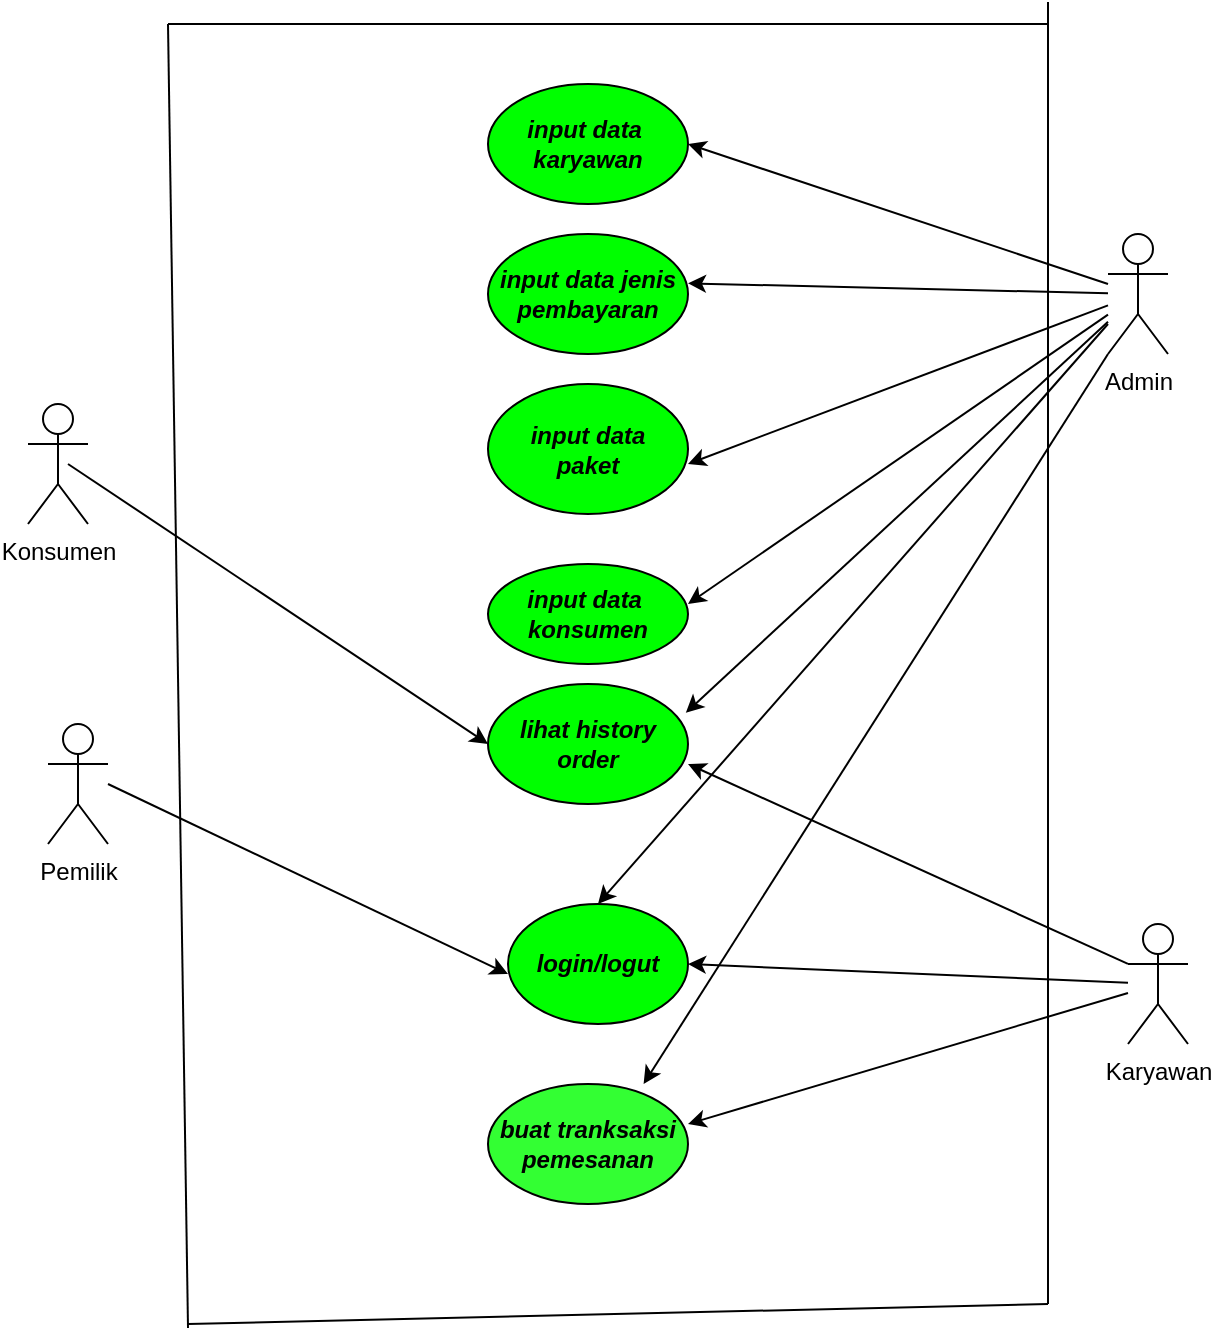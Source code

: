 <mxfile version="20.8.5" type="github"><diagram id="DCRwR5KJksWmVSqn-0ky" name="Halaman-1"><mxGraphModel dx="1114" dy="602" grid="1" gridSize="10" guides="1" tooltips="1" connect="1" arrows="1" fold="1" page="1" pageScale="1" pageWidth="827" pageHeight="1169" math="0" shadow="0"><root><mxCell id="0"/><mxCell id="1" parent="0"/><mxCell id="rZTerYdd7sgdyllRlGdh-24" value="Admin" style="shape=umlActor;verticalLabelPosition=bottom;verticalAlign=top;html=1;outlineConnect=0;" vertex="1" parent="1"><mxGeometry x="840" y="576" width="30" height="60" as="geometry"/></mxCell><mxCell id="rZTerYdd7sgdyllRlGdh-25" value="Konsumen" style="shape=umlActor;verticalLabelPosition=bottom;verticalAlign=top;html=1;outlineConnect=0;" vertex="1" parent="1"><mxGeometry x="300" y="661" width="30" height="60" as="geometry"/></mxCell><mxCell id="rZTerYdd7sgdyllRlGdh-26" value="Pemilik" style="shape=umlActor;verticalLabelPosition=bottom;verticalAlign=top;html=1;outlineConnect=0;" vertex="1" parent="1"><mxGeometry x="310" y="821" width="30" height="60" as="geometry"/></mxCell><mxCell id="rZTerYdd7sgdyllRlGdh-27" value="Karyawan" style="shape=umlActor;verticalLabelPosition=bottom;verticalAlign=top;html=1;outlineConnect=0;" vertex="1" parent="1"><mxGeometry x="850" y="921" width="30" height="60" as="geometry"/></mxCell><mxCell id="rZTerYdd7sgdyllRlGdh-28" value="&lt;b&gt;&lt;i&gt;input data&amp;nbsp;&lt;br&gt;karyawan&lt;/i&gt;&lt;/b&gt;" style="ellipse;whiteSpace=wrap;html=1;fillColor=#00FF00;" vertex="1" parent="1"><mxGeometry x="530" y="501" width="100" height="60" as="geometry"/></mxCell><mxCell id="rZTerYdd7sgdyllRlGdh-29" value="&lt;i&gt;&lt;b&gt;input data jenis&lt;br&gt;pembayaran&lt;/b&gt;&lt;/i&gt;" style="ellipse;whiteSpace=wrap;html=1;fillColor=#00FF00;" vertex="1" parent="1"><mxGeometry x="530" y="576" width="100" height="60" as="geometry"/></mxCell><mxCell id="rZTerYdd7sgdyllRlGdh-30" value="&lt;i&gt;&lt;b&gt;input data&lt;br&gt;paket&lt;/b&gt;&lt;/i&gt;" style="ellipse;whiteSpace=wrap;html=1;fillColor=#00FF00;" vertex="1" parent="1"><mxGeometry x="530" y="651" width="100" height="65" as="geometry"/></mxCell><mxCell id="rZTerYdd7sgdyllRlGdh-31" value="&lt;i&gt;&lt;b&gt;input data&amp;nbsp;&lt;br&gt;konsumen&lt;/b&gt;&lt;/i&gt;" style="ellipse;whiteSpace=wrap;html=1;fillColor=#00FF00;" vertex="1" parent="1"><mxGeometry x="530" y="741" width="100" height="50" as="geometry"/></mxCell><mxCell id="rZTerYdd7sgdyllRlGdh-32" value="&lt;i&gt;&lt;b&gt;lihat history&lt;br&gt;order&lt;/b&gt;&lt;/i&gt;" style="ellipse;whiteSpace=wrap;html=1;fillColor=#00FF00;" vertex="1" parent="1"><mxGeometry x="530" y="801" width="100" height="60" as="geometry"/></mxCell><mxCell id="rZTerYdd7sgdyllRlGdh-33" value="&lt;b&gt;&lt;i&gt;login/logut&lt;/i&gt;&lt;/b&gt;" style="ellipse;whiteSpace=wrap;html=1;fillColor=#00FF00;" vertex="1" parent="1"><mxGeometry x="540" y="911" width="90" height="60" as="geometry"/></mxCell><mxCell id="rZTerYdd7sgdyllRlGdh-34" value="&lt;i&gt;&lt;b&gt;buat tranksaksi&lt;br&gt;pemesanan&lt;/b&gt;&lt;/i&gt;" style="ellipse;whiteSpace=wrap;html=1;fillColor=#33FF33;" vertex="1" parent="1"><mxGeometry x="530" y="1001" width="100" height="60" as="geometry"/></mxCell><mxCell id="rZTerYdd7sgdyllRlGdh-35" value="" style="endArrow=classic;html=1;rounded=0;entryX=1;entryY=0.5;entryDx=0;entryDy=0;" edge="1" parent="1" source="rZTerYdd7sgdyllRlGdh-24" target="rZTerYdd7sgdyllRlGdh-28"><mxGeometry width="50" height="50" relative="1" as="geometry"><mxPoint x="820" y="531" as="sourcePoint"/><mxPoint x="790" y="511" as="targetPoint"/></mxGeometry></mxCell><mxCell id="rZTerYdd7sgdyllRlGdh-36" value="" style="endArrow=classic;html=1;rounded=0;entryX=1;entryY=0.5;entryDx=0;entryDy=0;" edge="1" parent="1" source="rZTerYdd7sgdyllRlGdh-24"><mxGeometry width="50" height="50" relative="1" as="geometry"><mxPoint x="840" y="666" as="sourcePoint"/><mxPoint x="630" y="600.667" as="targetPoint"/></mxGeometry></mxCell><mxCell id="rZTerYdd7sgdyllRlGdh-37" value="" style="endArrow=classic;html=1;rounded=0;entryX=1;entryY=0.5;entryDx=0;entryDy=0;" edge="1" parent="1" source="rZTerYdd7sgdyllRlGdh-24"><mxGeometry width="50" height="50" relative="1" as="geometry"><mxPoint x="840" y="756.33" as="sourcePoint"/><mxPoint x="630" y="690.997" as="targetPoint"/></mxGeometry></mxCell><mxCell id="rZTerYdd7sgdyllRlGdh-38" value="" style="endArrow=classic;html=1;rounded=0;entryX=1;entryY=0.5;entryDx=0;entryDy=0;" edge="1" parent="1" source="rZTerYdd7sgdyllRlGdh-24"><mxGeometry width="50" height="50" relative="1" as="geometry"><mxPoint x="840" y="826.33" as="sourcePoint"/><mxPoint x="630" y="760.997" as="targetPoint"/></mxGeometry></mxCell><mxCell id="rZTerYdd7sgdyllRlGdh-39" value="" style="endArrow=classic;html=1;rounded=0;entryX=0.989;entryY=0.24;entryDx=0;entryDy=0;entryPerimeter=0;" edge="1" parent="1" source="rZTerYdd7sgdyllRlGdh-24" target="rZTerYdd7sgdyllRlGdh-32"><mxGeometry width="50" height="50" relative="1" as="geometry"><mxPoint x="840" y="906.33" as="sourcePoint"/><mxPoint x="640" y="821" as="targetPoint"/></mxGeometry></mxCell><mxCell id="rZTerYdd7sgdyllRlGdh-40" value="" style="endArrow=classic;html=1;rounded=0;entryX=0.5;entryY=0;entryDx=0;entryDy=0;" edge="1" parent="1" target="rZTerYdd7sgdyllRlGdh-33"><mxGeometry width="50" height="50" relative="1" as="geometry"><mxPoint x="840" y="621" as="sourcePoint"/><mxPoint x="630" y="920.997" as="targetPoint"/></mxGeometry></mxCell><mxCell id="rZTerYdd7sgdyllRlGdh-41" value="" style="endArrow=classic;html=1;rounded=0;entryX=0.778;entryY=0;entryDx=0;entryDy=0;exitX=0;exitY=1;exitDx=0;exitDy=0;exitPerimeter=0;entryPerimeter=0;" edge="1" parent="1" source="rZTerYdd7sgdyllRlGdh-24" target="rZTerYdd7sgdyllRlGdh-34"><mxGeometry width="50" height="50" relative="1" as="geometry"><mxPoint x="840" y="1056.33" as="sourcePoint"/><mxPoint x="630" y="990.997" as="targetPoint"/></mxGeometry></mxCell><mxCell id="rZTerYdd7sgdyllRlGdh-42" value="" style="endArrow=classic;html=1;rounded=0;entryX=1;entryY=0.5;entryDx=0;entryDy=0;" edge="1" parent="1" source="rZTerYdd7sgdyllRlGdh-27" target="rZTerYdd7sgdyllRlGdh-33"><mxGeometry width="50" height="50" relative="1" as="geometry"><mxPoint x="840" y="986.33" as="sourcePoint"/><mxPoint x="630" y="920.997" as="targetPoint"/></mxGeometry></mxCell><mxCell id="rZTerYdd7sgdyllRlGdh-43" value="" style="endArrow=classic;html=1;rounded=0;entryX=1;entryY=0.5;entryDx=0;entryDy=0;exitX=0;exitY=0.333;exitDx=0;exitDy=0;exitPerimeter=0;" edge="1" parent="1" source="rZTerYdd7sgdyllRlGdh-27"><mxGeometry width="50" height="50" relative="1" as="geometry"><mxPoint x="840" y="906.33" as="sourcePoint"/><mxPoint x="630" y="840.997" as="targetPoint"/></mxGeometry></mxCell><mxCell id="rZTerYdd7sgdyllRlGdh-44" value="" style="endArrow=classic;html=1;rounded=0;entryX=1;entryY=0.5;entryDx=0;entryDy=0;" edge="1" parent="1" source="rZTerYdd7sgdyllRlGdh-27"><mxGeometry width="50" height="50" relative="1" as="geometry"><mxPoint x="840" y="1086.33" as="sourcePoint"/><mxPoint x="630" y="1020.997" as="targetPoint"/></mxGeometry></mxCell><mxCell id="rZTerYdd7sgdyllRlGdh-45" value="" style="endArrow=classic;html=1;rounded=0;entryX=0;entryY=0.5;entryDx=0;entryDy=0;" edge="1" parent="1" target="rZTerYdd7sgdyllRlGdh-32"><mxGeometry width="50" height="50" relative="1" as="geometry"><mxPoint x="320" y="691" as="sourcePoint"/><mxPoint x="300" y="760.997" as="targetPoint"/></mxGeometry></mxCell><mxCell id="rZTerYdd7sgdyllRlGdh-46" value="" style="endArrow=classic;html=1;rounded=0;entryX=0;entryY=0.5;entryDx=0;entryDy=0;" edge="1" parent="1"><mxGeometry width="50" height="50" relative="1" as="geometry"><mxPoint x="340" y="851" as="sourcePoint"/><mxPoint x="540" y="946" as="targetPoint"/></mxGeometry></mxCell><mxCell id="rZTerYdd7sgdyllRlGdh-47" value="" style="endArrow=none;html=1;rounded=0;" edge="1" parent="1"><mxGeometry width="50" height="50" relative="1" as="geometry"><mxPoint x="380" y="1123" as="sourcePoint"/><mxPoint x="370" y="471" as="targetPoint"/></mxGeometry></mxCell><mxCell id="rZTerYdd7sgdyllRlGdh-48" value="" style="endArrow=none;html=1;rounded=0;" edge="1" parent="1"><mxGeometry width="50" height="50" relative="1" as="geometry"><mxPoint x="380" y="1121" as="sourcePoint"/><mxPoint x="810" y="1111" as="targetPoint"/></mxGeometry></mxCell><mxCell id="rZTerYdd7sgdyllRlGdh-49" value="" style="endArrow=none;html=1;rounded=0;" edge="1" parent="1"><mxGeometry width="50" height="50" relative="1" as="geometry"><mxPoint x="810" y="1111" as="sourcePoint"/><mxPoint x="810" y="460" as="targetPoint"/></mxGeometry></mxCell><mxCell id="rZTerYdd7sgdyllRlGdh-50" value="" style="endArrow=none;html=1;rounded=0;" edge="1" parent="1"><mxGeometry width="50" height="50" relative="1" as="geometry"><mxPoint x="370" y="471" as="sourcePoint"/><mxPoint x="810" y="471" as="targetPoint"/></mxGeometry></mxCell></root></mxGraphModel></diagram></mxfile>